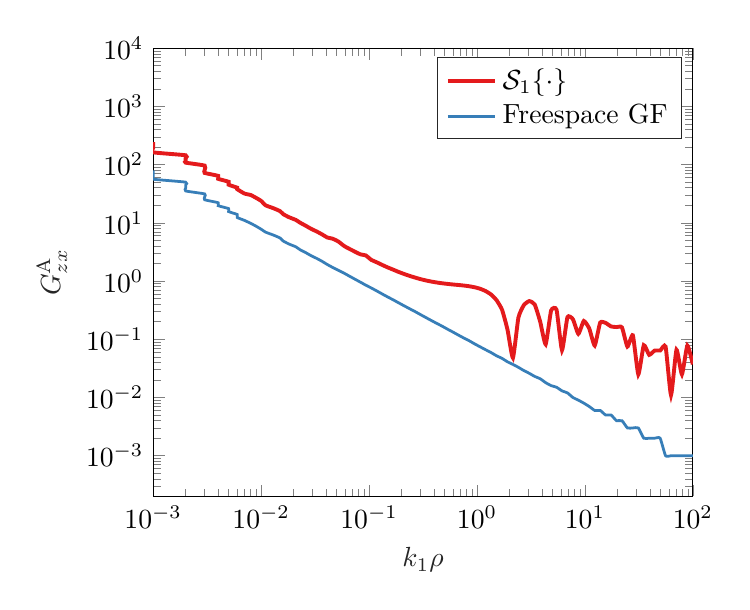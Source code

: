 % This file was created by matlab2tikz.
%
\definecolor{mycolor1}{rgb}{0.894,0.102,0.11}%
\definecolor{mycolor2}{rgb}{0.216,0.494,0.722}%
%
\begin{tikzpicture}

\begin{axis}[%
xmode=log,
xmin=0.001,
xmax=100,
xminorticks=true,
xlabel style={font=\color{white!15!black}},
xlabel={$k_1\rho$},
ymode=log,
ymin=0.0,
ymax=10000,
yminorticks=true,
ylabel style={font=\color{white!15!black}},
ylabel={$G_{zx}^{\mathrm{A}}$},
axis background/.style={fill=white},
smooth,
tension=.3,
legend style={legend cell align=left, align=left, draw=white!15!black}
]
\addplot [color=mycolor1, line width=1.4pt]
  table[row sep=crcr]{%
0.001	243.757\\
0.001	205.047\\
0.001	193.175\\
0.001	162.487\\
0.002	144.643\\
0.002	128.759\\
0.002	114.618\\
0.002	108.007\\
0.003	96.151\\
0.003	80.849\\
0.003	71.969\\
0.004	64.063\\
0.004	57.026\\
0.005	50.762\\
0.005	45.186\\
0.006	40.222\\
0.006	37.94\\
0.007	31.87\\
0.008	30.074\\
0.009	26.777\\
0.01	23.843\\
0.011	20.011\\
0.013	17.813\\
0.015	15.858\\
0.016	14.118\\
0.018	12.57\\
0.021	11.192\\
0.023	10.047\\
0.026	8.876\\
0.029	7.907\\
0.033	7.045\\
0.037	6.279\\
0.041	5.599\\
0.046	5.338\\
0.052	4.77\\
0.059	3.982\\
0.066	3.56\\
0.083	2.878\\
0.093	2.763\\
0.105	2.309\\
0.118	2.097\\
0.132	1.898\\
0.148	1.723\\
0.167	1.572\\
0.187	1.44\\
0.21	1.328\\
0.236	1.231\\
0.266	1.15\\
0.298	1.082\\
0.335	1.026\\
0.376	0.981\\
0.423	0.945\\
0.475	0.916\\
0.534	0.893\\
0.599	0.873\\
0.673	0.856\\
0.756	0.837\\
0.85	0.813\\
0.955	0.781\\
1.072	0.736\\
1.205	0.672\\
1.353	0.586\\
1.52	0.468\\
1.707	0.322\\
1.918	0.147\\
2.154	0.048\\
2.42	0.235\\
2.719	0.386\\
3.054	0.453\\
3.43	0.395\\
3.854	0.2\\
4.329	0.082\\
4.863	0.311\\
5.462	0.321\\
6.136	0.065\\
6.893	0.24\\
7.743	0.221\\
8.697	0.124\\
9.77	0.206\\
10.975	0.153\\
12.328	0.078\\
13.849	0.193\\
15.557	0.191\\
17.475	0.166\\
19.63	0.162\\
22.051	0.16\\
24.771	0.075\\
27.826	0.117\\
31.257	0.025\\
35.112	0.079\\
39.442	0.054\\
44.306	0.064\\
49.77	0.064\\
55.908	0.075\\
62.803	0.011\\
70.548	0.066\\
79.248	0.025\\
89.022	0.078\\
100	0.037\\
};
\addlegendentry{$\mathcal{S}_1 \{ \cdot\}$}

\addplot [color=mycolor2, line width=1.0pt]
  table[row sep=crcr]{%
0.001	79.577\\
0.001	70.841\\
0.001	63.064\\
0.001	56.14\\
0.002	49.977\\
0.002	44.49\\
0.002	39.606\\
0.002	35.258\\
0.003	31.387\\
0.003	27.941\\
0.003	24.874\\
0.004	22.143\\
0.004	19.712\\
0.005	17.548\\
0.005	15.621\\
0.006	13.906\\
0.006	12.38\\
0.007	11.021\\
0.008	9.811\\
0.009	8.734\\
0.01	7.775\\
0.011	6.921\\
0.013	6.161\\
0.015	5.485\\
0.016	4.883\\
0.018	4.347\\
0.021	3.87\\
0.023	3.445\\
0.026	3.067\\
0.029	2.73\\
0.033	2.43\\
0.037	2.163\\
0.041	1.926\\
0.046	1.714\\
0.052	1.526\\
0.059	1.359\\
0.066	1.21\\
0.074	1.077\\
0.083	0.959\\
0.093	0.853\\
0.105	0.76\\
0.118	0.676\\
0.132	0.602\\
0.148	0.536\\
0.167	0.477\\
0.187	0.425\\
0.21	0.378\\
0.236	0.337\\
0.266	0.3\\
0.298	0.267\\
0.335	0.237\\
0.376	0.211\\
0.423	0.188\\
0.475	0.168\\
0.534	0.149\\
0.599	0.133\\
0.673	0.118\\
0.756	0.105\\
0.85	0.094\\
0.955	0.083\\
1.072	0.074\\
1.205	0.066\\
1.353	0.059\\
1.52	0.052\\
1.707	0.047\\
1.918	0.041\\
2.154	0.037\\
2.42	0.033\\
2.719	0.029\\
3.054	0.026\\
3.43	0.023\\
3.854	0.021\\
4.329	0.018\\
4.863	0.016\\
5.462	0.015\\
6.136	0.013\\
6.893	0.012\\
7.743	0.01\\
8.697	0.009\\
9.77	0.008\\
10.975	0.007\\
12.328	0.006\\
13.849	0.006\\
15.557	0.005\\
17.475	0.005\\
19.63	0.004\\
22.051	0.004\\
24.771	0.003\\
27.826	0.003\\
31.257	0.003\\
35.112	0.002\\
39.442	0.002\\
44.306	0.002\\
49.77	0.002\\
55.908	0.001\\
62.803	0.001\\
70.548	0.001\\
79.248	0.001\\
89.022	0.001\\
100	0.001\\
};
\addlegendentry{Freespace GF}

\end{axis}
\end{tikzpicture}%
